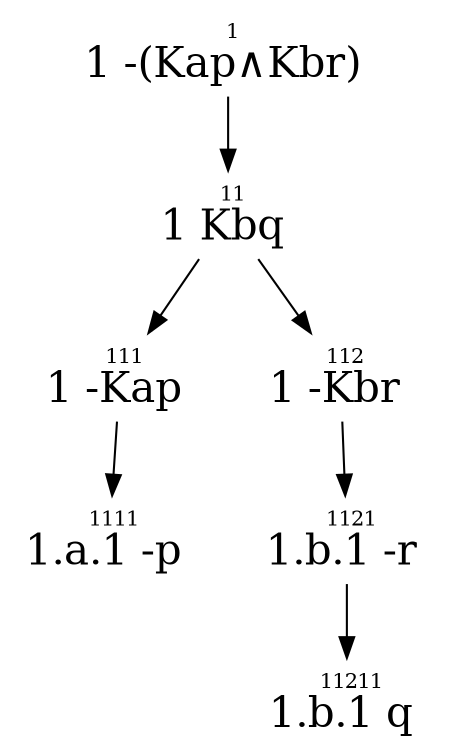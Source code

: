 digraph G {
node[shape = none]
1[label=< <FONT POINT-SIZE="10">1<BR/></FONT><FONT POINT-SIZE="20">1 -(Kap∧Kbr)</FONT> >];
11[label=< <FONT POINT-SIZE="10">11<BR/></FONT><FONT POINT-SIZE="20">1 Kbq</FONT> >];
111[label=< <FONT POINT-SIZE="10">111<BR/></FONT><FONT POINT-SIZE="20">1 -Kap</FONT> >];
1111[label=< <FONT POINT-SIZE="10">1111<BR/></FONT><FONT POINT-SIZE="20">1.a.1 -p</FONT> >];
112[label=< <FONT POINT-SIZE="10">112<BR/></FONT><FONT POINT-SIZE="20">1 -Kbr</FONT> >];
1121[label=< <FONT POINT-SIZE="10">1121<BR/></FONT><FONT POINT-SIZE="20">1.b.1 -r</FONT> >];
11211[label=< <FONT POINT-SIZE="10">11211<BR/></FONT><FONT POINT-SIZE="20">1.b.1 q</FONT> >];
1 -> 11;
11 -> 111;
11 -> 112;
111 -> 1111;
112 -> 1121;
1121 -> 11211;
}